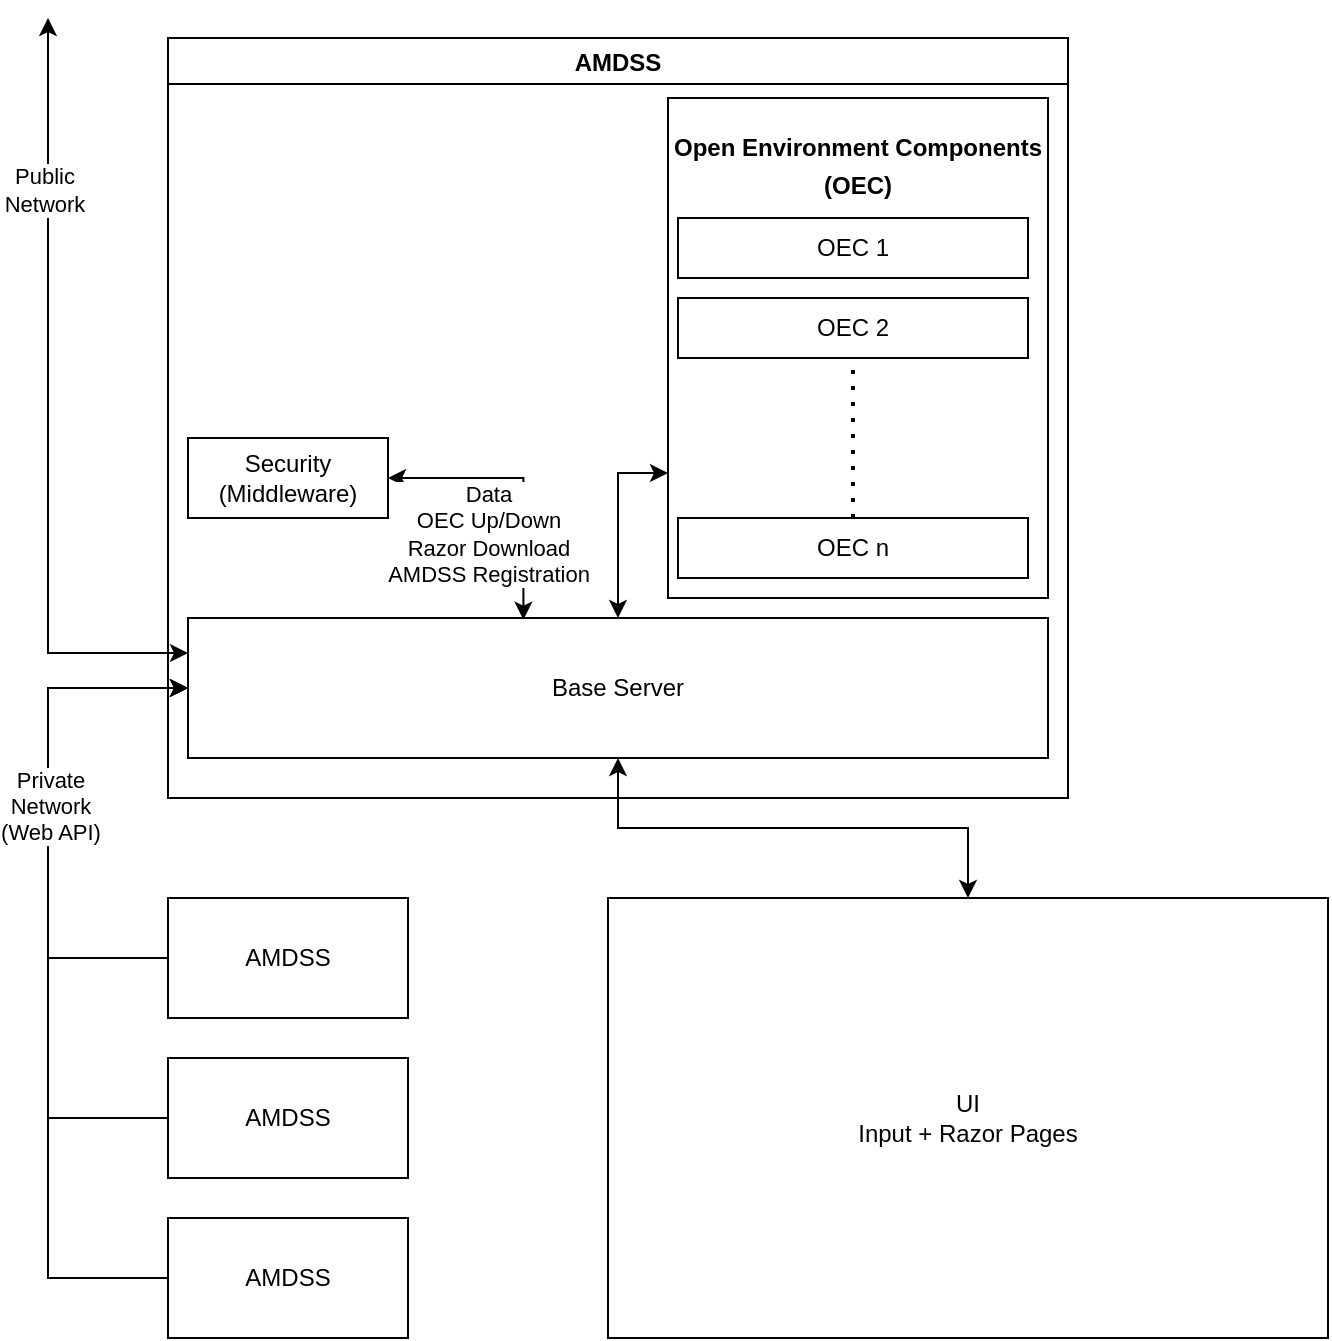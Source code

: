 <mxfile version="14.1.2" type="device"><diagram id="zQfhYowbdfiDhx-RYfsX" name="Page-1"><mxGraphModel dx="1296" dy="722" grid="1" gridSize="10" guides="1" tooltips="1" connect="1" arrows="1" fold="1" page="1" pageScale="1" pageWidth="850" pageHeight="1100" math="0" shadow="0"><root><mxCell id="0"/><mxCell id="1" parent="0"/><mxCell id="MKCuU_bJa-at7quolHu2-2" value="AMDSS" style="swimlane;fillColor=#FFFFFF;" vertex="1" parent="1"><mxGeometry x="110" y="120" width="450" height="380" as="geometry"/></mxCell><mxCell id="MKCuU_bJa-at7quolHu2-20" style="edgeStyle=orthogonalEdgeStyle;rounded=0;orthogonalLoop=1;jettySize=auto;html=1;exitX=1;exitY=0.5;exitDx=0;exitDy=0;entryX=0.39;entryY=0.012;entryDx=0;entryDy=0;entryPerimeter=0;startArrow=classic;startFill=1;" edge="1" parent="MKCuU_bJa-at7quolHu2-2" source="MKCuU_bJa-at7quolHu2-3" target="MKCuU_bJa-at7quolHu2-4"><mxGeometry relative="1" as="geometry"/></mxCell><mxCell id="MKCuU_bJa-at7quolHu2-31" value="Data&lt;br&gt;OEC Up/Down&lt;br&gt;Razor Download&lt;br&gt;AMDSS Registration" style="edgeLabel;html=1;align=center;verticalAlign=middle;resizable=0;points=[];" vertex="1" connectable="0" parent="MKCuU_bJa-at7quolHu2-20"><mxGeometry x="-0.016" y="-2" relative="1" as="geometry"><mxPoint x="-15.67" y="27.88" as="offset"/></mxGeometry></mxCell><mxCell id="MKCuU_bJa-at7quolHu2-3" value="Security&lt;br&gt;(Middleware)" style="whiteSpace=wrap;html=1;align=center;" vertex="1" parent="MKCuU_bJa-at7quolHu2-2"><mxGeometry x="10" y="200" width="100" height="40" as="geometry"/></mxCell><mxCell id="MKCuU_bJa-at7quolHu2-4" value="Base Server" style="whiteSpace=wrap;html=1;align=center;" vertex="1" parent="MKCuU_bJa-at7quolHu2-2"><mxGeometry x="10" y="290" width="430" height="70" as="geometry"/></mxCell><mxCell id="MKCuU_bJa-at7quolHu2-27" style="edgeStyle=orthogonalEdgeStyle;rounded=0;orthogonalLoop=1;jettySize=auto;html=1;exitX=0;exitY=0.75;exitDx=0;exitDy=0;entryX=0.5;entryY=0;entryDx=0;entryDy=0;startArrow=classic;startFill=1;" edge="1" parent="MKCuU_bJa-at7quolHu2-2" source="MKCuU_bJa-at7quolHu2-15" target="MKCuU_bJa-at7quolHu2-4"><mxGeometry relative="1" as="geometry"/></mxCell><mxCell id="MKCuU_bJa-at7quolHu2-15" value="&lt;p style=&quot;margin: 0px ; margin-top: 4px ; text-align: center&quot;&gt;&lt;br&gt;&lt;b&gt;Open Environment Components&lt;/b&gt;&lt;/p&gt;&lt;p style=&quot;margin: 0px ; margin-top: 4px ; text-align: center&quot;&gt;&lt;b&gt;(OEC)&lt;/b&gt;&lt;/p&gt;" style="verticalAlign=top;align=left;overflow=fill;fontSize=12;fontFamily=Helvetica;html=1;" vertex="1" parent="MKCuU_bJa-at7quolHu2-2"><mxGeometry x="250" y="30" width="190" height="250" as="geometry"/></mxCell><mxCell id="MKCuU_bJa-at7quolHu2-16" value="OEC 1" style="rounded=0;whiteSpace=wrap;html=1;" vertex="1" parent="MKCuU_bJa-at7quolHu2-2"><mxGeometry x="255" y="90" width="175" height="30" as="geometry"/></mxCell><mxCell id="MKCuU_bJa-at7quolHu2-17" value="OEC 2" style="rounded=0;whiteSpace=wrap;html=1;" vertex="1" parent="MKCuU_bJa-at7quolHu2-2"><mxGeometry x="255" y="130" width="175" height="30" as="geometry"/></mxCell><mxCell id="MKCuU_bJa-at7quolHu2-19" value="OEC n" style="rounded=0;whiteSpace=wrap;html=1;" vertex="1" parent="MKCuU_bJa-at7quolHu2-2"><mxGeometry x="255" y="240" width="175" height="30" as="geometry"/></mxCell><mxCell id="MKCuU_bJa-at7quolHu2-22" value="" style="endArrow=none;dashed=1;html=1;dashPattern=1 3;strokeWidth=2;entryX=0.5;entryY=1;entryDx=0;entryDy=0;exitX=0.5;exitY=0;exitDx=0;exitDy=0;" edge="1" parent="MKCuU_bJa-at7quolHu2-2" source="MKCuU_bJa-at7quolHu2-19" target="MKCuU_bJa-at7quolHu2-17"><mxGeometry width="50" height="50" relative="1" as="geometry"><mxPoint x="520" y="200" as="sourcePoint"/><mxPoint x="570" y="150" as="targetPoint"/></mxGeometry></mxCell><mxCell id="MKCuU_bJa-at7quolHu2-53" style="edgeStyle=elbowEdgeStyle;rounded=0;orthogonalLoop=1;jettySize=auto;html=1;startArrow=none;startFill=0;entryX=0;entryY=0.5;entryDx=0;entryDy=0;" edge="1" parent="1" source="MKCuU_bJa-at7quolHu2-6" target="MKCuU_bJa-at7quolHu2-4"><mxGeometry relative="1" as="geometry"><mxPoint x="30" y="500" as="targetPoint"/><Array as="points"><mxPoint x="50" y="490"/></Array></mxGeometry></mxCell><mxCell id="MKCuU_bJa-at7quolHu2-6" value="AMDSS" style="rounded=0;whiteSpace=wrap;html=1;" vertex="1" parent="1"><mxGeometry x="110" y="550" width="120" height="60" as="geometry"/></mxCell><mxCell id="MKCuU_bJa-at7quolHu2-54" style="edgeStyle=elbowEdgeStyle;rounded=0;orthogonalLoop=1;jettySize=auto;html=1;entryX=0;entryY=0.5;entryDx=0;entryDy=0;startArrow=none;startFill=0;" edge="1" parent="1" source="MKCuU_bJa-at7quolHu2-7" target="MKCuU_bJa-at7quolHu2-4"><mxGeometry relative="1" as="geometry"><Array as="points"><mxPoint x="50" y="510"/></Array></mxGeometry></mxCell><mxCell id="MKCuU_bJa-at7quolHu2-7" value="AMDSS" style="rounded=0;whiteSpace=wrap;html=1;" vertex="1" parent="1"><mxGeometry x="110" y="630" width="120" height="60" as="geometry"/></mxCell><mxCell id="MKCuU_bJa-at7quolHu2-55" style="edgeStyle=elbowEdgeStyle;rounded=0;orthogonalLoop=1;jettySize=auto;html=1;entryX=0;entryY=0.5;entryDx=0;entryDy=0;startArrow=none;startFill=0;" edge="1" parent="1" source="MKCuU_bJa-at7quolHu2-8" target="MKCuU_bJa-at7quolHu2-4"><mxGeometry relative="1" as="geometry"><Array as="points"><mxPoint x="50" y="500"/></Array></mxGeometry></mxCell><mxCell id="MKCuU_bJa-at7quolHu2-60" value="Private&lt;br&gt;Network&lt;br&gt;(Web API)" style="edgeLabel;html=1;align=center;verticalAlign=middle;resizable=0;points=[];" vertex="1" connectable="0" parent="MKCuU_bJa-at7quolHu2-55"><mxGeometry x="0.394" y="-1" relative="1" as="geometry"><mxPoint as="offset"/></mxGeometry></mxCell><mxCell id="MKCuU_bJa-at7quolHu2-8" value="AMDSS" style="rounded=0;whiteSpace=wrap;html=1;" vertex="1" parent="1"><mxGeometry x="110" y="710" width="120" height="60" as="geometry"/></mxCell><mxCell id="MKCuU_bJa-at7quolHu2-29" value="UI&lt;br&gt;Input + Razor Pages" style="rounded=0;whiteSpace=wrap;html=1;fillColor=#FFFFFF;" vertex="1" parent="1"><mxGeometry x="330" y="550" width="360" height="220" as="geometry"/></mxCell><mxCell id="MKCuU_bJa-at7quolHu2-30" style="edgeStyle=orthogonalEdgeStyle;rounded=0;orthogonalLoop=1;jettySize=auto;html=1;exitX=0.5;exitY=1;exitDx=0;exitDy=0;entryX=0.5;entryY=0;entryDx=0;entryDy=0;startArrow=classic;startFill=1;" edge="1" parent="1" source="MKCuU_bJa-at7quolHu2-4" target="MKCuU_bJa-at7quolHu2-29"><mxGeometry relative="1" as="geometry"/></mxCell><mxCell id="MKCuU_bJa-at7quolHu2-58" style="edgeStyle=orthogonalEdgeStyle;rounded=0;orthogonalLoop=1;jettySize=auto;html=1;exitX=0;exitY=0.25;exitDx=0;exitDy=0;startArrow=classic;startFill=1;" edge="1" parent="1" source="MKCuU_bJa-at7quolHu2-4"><mxGeometry relative="1" as="geometry"><mxPoint x="50" y="110" as="targetPoint"/><Array as="points"><mxPoint x="50" y="428"/><mxPoint x="50" y="190"/></Array></mxGeometry></mxCell><mxCell id="MKCuU_bJa-at7quolHu2-59" value="Public&lt;br&gt;Network" style="edgeLabel;html=1;align=center;verticalAlign=middle;resizable=0;points=[];" vertex="1" connectable="0" parent="MKCuU_bJa-at7quolHu2-58"><mxGeometry x="0.558" y="2" relative="1" as="geometry"><mxPoint as="offset"/></mxGeometry></mxCell></root></mxGraphModel></diagram></mxfile>